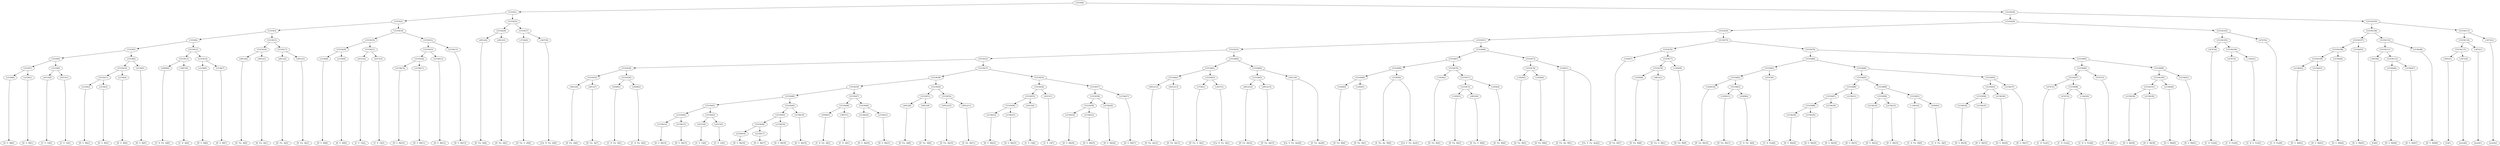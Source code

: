 digraph sample{
"L2156(0)"->"[D  G  B](0)"
"L2156(1)"->"[D  G  B](1)"
"L5319(7)"->"L2156(0)"
"L5319(7)"->"L2156(1)"
"L4315(0)"->"[C  E  G](0)"
"L4315(1)"->"[C  E  G](1)"
"L5319(8)"->"L4315(0)"
"L5319(8)"->"L4315(1)"
"L5319(6)"->"L5319(7)"
"L5319(6)"->"L5319(8)"
"L2156(2)"->"[D  G  B](2)"
"L2156(3)"->"[D  G  B](3)"
"L5319(11)"->"L2156(2)"
"L5319(11)"->"L2156(3)"
"L2156(4)"->"[D  G  B](4)"
"L5319(10)"->"L5319(11)"
"L5319(10)"->"L2156(4)"
"L2156(5)"->"[D  G  B](5)"
"L5319(9)"->"L5319(10)"
"L5319(9)"->"L2156(5)"
"L5319(5)"->"L5319(6)"
"L5319(5)"->"L5319(9)"
"L4569(0)"->"[C  D  Fis  A](0)"
"L3857(0)"->"[C  D  A](0)"
"L5319(13)"->"L4569(0)"
"L5319(13)"->"L3857(0)"
"L2156(6)"->"[D  G  B](6)"
"L2156(7)"->"[D  G  B](7)"
"L5319(14)"->"L2156(6)"
"L5319(14)"->"L2156(7)"
"L5319(12)"->"L5319(13)"
"L5319(12)"->"L5319(14)"
"L5319(4)"->"L5319(5)"
"L5319(4)"->"L5319(12)"
"L4912(0)"->"[D  Fis  A](0)"
"L4912(1)"->"[D  Fis  A](1)"
"L5319(16)"->"L4912(0)"
"L5319(16)"->"L4912(1)"
"L4912(2)"->"[D  Fis  A](2)"
"L4912(3)"->"[D  Fis  A](3)"
"L5319(17)"->"L4912(2)"
"L5319(17)"->"L4912(3)"
"L5319(15)"->"L5319(16)"
"L5319(15)"->"L5319(17)"
"L5319(3)"->"L5319(4)"
"L5319(3)"->"L5319(15)"
"L2156(8)"->"[D  G  B](8)"
"L2156(9)"->"[D  G  B](9)"
"L5319(20)"->"L2156(8)"
"L5319(20)"->"L2156(9)"
"L4315(2)"->"[C  E  G](2)"
"L4315(3)"->"[C  E  G](3)"
"L5319(21)"->"L4315(2)"
"L5319(21)"->"L4315(3)"
"L5319(19)"->"L5319(20)"
"L5319(19)"->"L5319(21)"
"L2156(10)"->"[D  G  B](10)"
"L2156(11)"->"[D  G  B](11)"
"L5319(24)"->"L2156(10)"
"L5319(24)"->"L2156(11)"
"L2156(12)"->"[D  G  B](12)"
"L5319(23)"->"L5319(24)"
"L5319(23)"->"L2156(12)"
"L2156(13)"->"[D  G  B](13)"
"L5319(22)"->"L5319(23)"
"L5319(22)"->"L2156(13)"
"L5319(18)"->"L5319(19)"
"L5319(18)"->"L5319(22)"
"L5319(2)"->"L5319(3)"
"L5319(2)"->"L5319(18)"
"L4912(4)"->"[D  Fis  A](4)"
"L4912(5)"->"[D  Fis  A](5)"
"L5319(26)"->"L4912(4)"
"L5319(26)"->"L4912(5)"
"L3724(0)"->"[D  Fis  G  A](0)"
"L3437(0)"->"[Cis  D  Fis  A](0)"
"L5319(27)"->"L3724(0)"
"L5319(27)"->"L3437(0)"
"L5319(25)"->"L5319(26)"
"L5319(25)"->"L5319(27)"
"L5319(1)"->"L5319(2)"
"L5319(1)"->"L5319(25)"
"L4912(6)"->"[D  Fis  A](6)"
"L4912(7)"->"[D  Fis  A](7)"
"L5319(35)"->"L4912(6)"
"L5319(35)"->"L4912(7)"
"L4569(1)"->"[C  D  Fis  A](1)"
"L4569(2)"->"[C  D  Fis  A](2)"
"L5319(36)"->"L4569(1)"
"L5319(36)"->"L4569(2)"
"L5319(34)"->"L5319(35)"
"L5319(34)"->"L5319(36)"
"L2156(14)"->"[D  G  B](14)"
"L2156(15)"->"[D  G  B](15)"
"L5319(42)"->"L2156(14)"
"L5319(42)"->"L2156(15)"
"L4315(4)"->"[C  E  G](4)"
"L4315(5)"->"[C  E  G](5)"
"L5319(43)"->"L4315(4)"
"L5319(43)"->"L4315(5)"
"L5319(41)"->"L5319(42)"
"L5319(41)"->"L5319(43)"
"L2156(16)"->"[D  G  B](16)"
"L2156(17)"->"[D  G  B](17)"
"L5319(46)"->"L2156(16)"
"L5319(46)"->"L2156(17)"
"L2156(18)"->"[D  G  B](18)"
"L5319(45)"->"L5319(46)"
"L5319(45)"->"L2156(18)"
"L2156(19)"->"[D  G  B](19)"
"L5319(44)"->"L5319(45)"
"L5319(44)"->"L2156(19)"
"L5319(40)"->"L5319(41)"
"L5319(40)"->"L5319(44)"
"L4569(3)"->"[C  D  Fis  A](3)"
"L3857(1)"->"[C  D  A](1)"
"L5319(48)"->"L4569(3)"
"L5319(48)"->"L3857(1)"
"L2156(20)"->"[D  G  B](20)"
"L2156(21)"->"[D  G  B](21)"
"L5319(49)"->"L2156(20)"
"L5319(49)"->"L2156(21)"
"L5319(47)"->"L5319(48)"
"L5319(47)"->"L5319(49)"
"L5319(39)"->"L5319(40)"
"L5319(39)"->"L5319(47)"
"L4912(8)"->"[D  Fis  A](8)"
"L4912(9)"->"[D  Fis  A](9)"
"L5319(51)"->"L4912(8)"
"L5319(51)"->"L4912(9)"
"L4912(10)"->"[D  Fis  A](10)"
"L4912(11)"->"[D  Fis  A](11)"
"L5319(52)"->"L4912(10)"
"L5319(52)"->"L4912(11)"
"L5319(50)"->"L5319(51)"
"L5319(50)"->"L5319(52)"
"L5319(38)"->"L5319(39)"
"L5319(38)"->"L5319(50)"
"L2156(22)"->"[D  G  B](22)"
"L2156(23)"->"[D  G  B](23)"
"L5319(56)"->"L2156(22)"
"L5319(56)"->"L2156(23)"
"L4315(6)"->"[C  E  G](6)"
"L5319(55)"->"L5319(56)"
"L5319(55)"->"L4315(6)"
"L4315(7)"->"[C  E  G](7)"
"L5319(54)"->"L5319(55)"
"L5319(54)"->"L4315(7)"
"L2156(24)"->"[D  G  B](24)"
"L2156(25)"->"[D  G  B](25)"
"L5319(59)"->"L2156(24)"
"L5319(59)"->"L2156(25)"
"L2156(26)"->"[D  G  B](26)"
"L5319(58)"->"L5319(59)"
"L5319(58)"->"L2156(26)"
"L2156(27)"->"[D  G  B](27)"
"L5319(57)"->"L5319(58)"
"L5319(57)"->"L2156(27)"
"L5319(53)"->"L5319(54)"
"L5319(53)"->"L5319(57)"
"L5319(37)"->"L5319(38)"
"L5319(37)"->"L5319(53)"
"L5319(33)"->"L5319(34)"
"L5319(33)"->"L5319(37)"
"L4912(12)"->"[D  Fis  A](12)"
"L4912(13)"->"[D  Fis  A](13)"
"L5319(62)"->"L4912(12)"
"L5319(62)"->"L4912(13)"
"L3724(1)"->"[D  Fis  G  A](1)"
"L3437(1)"->"[Cis  D  Fis  A](1)"
"L5319(63)"->"L3724(1)"
"L5319(63)"->"L3437(1)"
"L5319(61)"->"L5319(62)"
"L5319(61)"->"L5319(63)"
"L4912(14)"->"[D  Fis  A](14)"
"L4912(15)"->"[D  Fis  A](15)"
"L5319(65)"->"L4912(14)"
"L5319(65)"->"L4912(15)"
"L3611(0)"->"[Cis  E  Fis  Ais](0)"
"L3611(0)"->"[E  Fis  Ais](0)"
"L5319(64)"->"L5319(65)"
"L5319(64)"->"L3611(0)"
"L5319(60)"->"L5319(61)"
"L5319(60)"->"L5319(64)"
"L5319(32)"->"L5319(33)"
"L5319(32)"->"L5319(60)"
"L1450(0)"->"[D  Fis  B](0)"
"L1450(1)"->"[D  Fis  B](1)"
"L5319(69)"->"L1450(0)"
"L5319(69)"->"L1450(1)"
"L5185(0)"->"[E  Fis  Ais  B](0)"
"L5185(0)"->"[Cis  E  Fis  Ais](1)"
"L5319(68)"->"L5319(69)"
"L5319(68)"->"L5185(0)"
"L1450(2)"->"[D  Fis  B](2)"
"L1450(3)"->"[D  Fis  B](3)"
"L4832(0)"->"[D  Fis  G  B](0)"
"L5319(72)"->"L1450(3)"
"L5319(72)"->"L4832(0)"
"L1450(4)"->"[D  Fis  B](4)"
"L5319(71)"->"L5319(72)"
"L5319(71)"->"L1450(4)"
"L5319(70)"->"L1450(2)"
"L5319(70)"->"L5319(71)"
"L5319(67)"->"L5319(68)"
"L5319(67)"->"L5319(70)"
"L1450(5)"->"[D  Fis  B](5)"
"L1450(6)"->"[D  Fis  B](6)"
"L5319(74)"->"L1450(5)"
"L5319(74)"->"L1450(6)"
"L5185(1)"->"[E  Fis  Ais  B](1)"
"L5185(1)"->"[Cis  E  Fis  Ais](2)"
"L5319(73)"->"L5319(74)"
"L5319(73)"->"L5185(1)"
"L5319(66)"->"L5319(67)"
"L5319(66)"->"L5319(73)"
"L5319(31)"->"L5319(32)"
"L5319(31)"->"L5319(66)"
"L1450(7)"->"[D  Fis  B](7)"
"L1450(8)"->"[D  Fis  B](8)"
"L4832(1)"->"[D  Fis  G  B](1)"
"L5319(78)"->"L1450(8)"
"L5319(78)"->"L4832(1)"
"L1450(9)"->"[D  Fis  B](9)"
"L5319(77)"->"L5319(78)"
"L5319(77)"->"L1450(9)"
"L5319(76)"->"L1450(7)"
"L5319(76)"->"L5319(77)"
"L1450(10)"->"[D  Fis  B](10)"
"L1450(11)"->"[D  Fis  B](11)"
"L4569(4)"->"[C  D  Fis  A](4)"
"L5319(83)"->"L1450(11)"
"L5319(83)"->"L4569(4)"
"L5319(82)"->"L1450(10)"
"L5319(82)"->"L5319(83)"
"L4747(0)"->"[C  D  Fis](0)"
"L5319(81)"->"L5319(82)"
"L5319(81)"->"L4747(0)"
"L2156(28)"->"[D  G  B](28)"
"L2156(29)"->"[D  G  B](29)"
"L5319(88)"->"L2156(28)"
"L5319(88)"->"L2156(29)"
"L2156(30)"->"[D  G  B](30)"
"L5319(87)"->"L5319(88)"
"L5319(87)"->"L2156(30)"
"L2156(31)"->"[D  G  B](31)"
"L5319(86)"->"L5319(87)"
"L5319(86)"->"L2156(31)"
"L2156(32)"->"[D  G  B](32)"
"L2156(33)"->"[D  G  B](33)"
"L5319(90)"->"L2156(32)"
"L5319(90)"->"L2156(33)"
"L-1401(0)"->"[C  D  Fis  B](0)"
"L4569(5)"->"[C  D  Fis  A](5)"
"L5319(91)"->"L-1401(0)"
"L5319(91)"->"L4569(5)"
"L5319(89)"->"L5319(90)"
"L5319(89)"->"L5319(91)"
"L5319(85)"->"L5319(86)"
"L5319(85)"->"L5319(89)"
"L2156(34)"->"[D  G  B](34)"
"L2156(35)"->"[D  G  B](35)"
"L5319(94)"->"L2156(34)"
"L5319(94)"->"L2156(35)"
"L2156(36)"->"[D  G  B](36)"
"L5319(93)"->"L5319(94)"
"L5319(93)"->"L2156(36)"
"L2156(37)"->"[D  G  B](37)"
"L5319(92)"->"L5319(93)"
"L5319(92)"->"L2156(37)"
"L5319(84)"->"L5319(85)"
"L5319(84)"->"L5319(92)"
"L5319(80)"->"L5319(81)"
"L5319(80)"->"L5319(84)"
"L4747(1)"->"[C  D  Fis](1)"
"L4747(2)"->"[C  D  Fis](2)"
"L-1443(0)"->"[C  D  E  Fis](0)"
"L5319(98)"->"L4747(2)"
"L5319(98)"->"L-1443(0)"
"L5319(97)"->"L4747(1)"
"L5319(97)"->"L5319(98)"
"L4747(3)"->"[C  D  Fis](3)"
"L5319(96)"->"L5319(97)"
"L5319(96)"->"L4747(3)"
"L2156(38)"->"[D  G  B](38)"
"L2156(39)"->"[D  G  B](39)"
"L5319(101)"->"L2156(38)"
"L5319(101)"->"L2156(39)"
"L2156(40)"->"[D  G  B](40)"
"L5319(100)"->"L5319(101)"
"L5319(100)"->"L2156(40)"
"L2156(41)"->"[D  G  B](41)"
"L5319(99)"->"L5319(100)"
"L5319(99)"->"L2156(41)"
"L5319(95)"->"L5319(96)"
"L5319(95)"->"L5319(99)"
"L5319(79)"->"L5319(80)"
"L5319(79)"->"L5319(95)"
"L5319(75)"->"L5319(76)"
"L5319(75)"->"L5319(79)"
"L5319(30)"->"L5319(31)"
"L5319(30)"->"L5319(75)"
"L4747(4)"->"[C  D  Fis](4)"
"L4747(5)"->"[C  D  Fis](5)"
"L-1443(1)"->"[C  D  E  Fis](1)"
"L5319(104)"->"L4747(5)"
"L5319(104)"->"L-1443(1)"
"L5319(103)"->"L4747(4)"
"L5319(103)"->"L5319(104)"
"L4747(6)"->"[C  D  Fis](6)"
"L5319(102)"->"L5319(103)"
"L5319(102)"->"L4747(6)"
"L5319(29)"->"L5319(30)"
"L5319(29)"->"L5319(102)"
"L2156(42)"->"[D  G  B](42)"
"L2156(43)"->"[D  G  B](43)"
"L5319(109)"->"L2156(42)"
"L5319(109)"->"L2156(43)"
"L2156(44)"->"[D  G  B](44)"
"L5319(108)"->"L5319(109)"
"L5319(108)"->"L2156(44)"
"L2156(45)"->"[D  G  B](45)"
"L5319(107)"->"L5319(108)"
"L5319(107)"->"L2156(45)"
"L3953(0)"->"[G](0)"
"L2156(46)"->"[D  G  B](46)"
"L2156(47)"->"[D  G  B](47)"
"L5319(112)"->"L2156(46)"
"L5319(112)"->"L2156(47)"
"L5319(111)"->"L3953(0)"
"L5319(111)"->"L5319(112)"
"L2156(48)"->"[D  G  B](48)"
"L5319(110)"->"L5319(111)"
"L5319(110)"->"L2156(48)"
"L5319(106)"->"L5319(107)"
"L5319(106)"->"L5319(110)"
"L3953(1)"->"[G](1)"
"L3472(0)"->"[rest](0)"
"L5319(115)"->"L3953(1)"
"L5319(115)"->"L3472(0)"
"L3472(1)"->"[rest](1)"
"L5319(114)"->"L5319(115)"
"L5319(114)"->"L3472(1)"
"L3472(2)"->"[rest](2)"
"L5319(113)"->"L5319(114)"
"L5319(113)"->"L3472(2)"
"L5319(105)"->"L5319(106)"
"L5319(105)"->"L5319(113)"
"L5319(28)"->"L5319(29)"
"L5319(28)"->"L5319(105)"
"L5319(0)"->"L5319(1)"
"L5319(0)"->"L5319(28)"
{rank = min; "L5319(0)"}
{rank = same; "L5319(1)"; "L5319(28)";}
{rank = same; "L5319(2)"; "L5319(25)"; "L5319(29)"; "L5319(105)";}
{rank = same; "L5319(3)"; "L5319(18)"; "L5319(26)"; "L5319(27)"; "L5319(30)"; "L5319(102)"; "L5319(106)"; "L5319(113)";}
{rank = same; "L5319(4)"; "L5319(15)"; "L5319(19)"; "L5319(22)"; "L4912(4)"; "L4912(5)"; "L3724(0)"; "L3437(0)"; "L5319(31)"; "L5319(75)"; "L5319(103)"; "L4747(6)"; "L5319(107)"; "L5319(110)"; "L5319(114)"; "L3472(2)";}
{rank = same; "L5319(5)"; "L5319(12)"; "L5319(16)"; "L5319(17)"; "L5319(20)"; "L5319(21)"; "L5319(23)"; "L2156(13)"; "L5319(32)"; "L5319(66)"; "L5319(76)"; "L5319(79)"; "L4747(4)"; "L5319(104)"; "L5319(108)"; "L2156(45)"; "L5319(111)"; "L2156(48)"; "L5319(115)"; "L3472(1)";}
{rank = same; "L5319(6)"; "L5319(9)"; "L5319(13)"; "L5319(14)"; "L4912(0)"; "L4912(1)"; "L4912(2)"; "L4912(3)"; "L2156(8)"; "L2156(9)"; "L4315(2)"; "L4315(3)"; "L5319(24)"; "L2156(12)"; "L5319(33)"; "L5319(60)"; "L5319(67)"; "L5319(73)"; "L1450(7)"; "L5319(77)"; "L5319(80)"; "L5319(95)"; "L4747(5)"; "L-1443(1)"; "L5319(109)"; "L2156(44)"; "L3953(0)"; "L5319(112)"; "L3953(1)"; "L3472(0)";}
{rank = same; "L5319(7)"; "L5319(8)"; "L5319(10)"; "L2156(5)"; "L4569(0)"; "L3857(0)"; "L2156(6)"; "L2156(7)"; "L2156(10)"; "L2156(11)"; "L5319(34)"; "L5319(37)"; "L5319(61)"; "L5319(64)"; "L5319(68)"; "L5319(70)"; "L5319(74)"; "L5185(1)"; "L5319(78)"; "L1450(9)"; "L5319(81)"; "L5319(84)"; "L5319(96)"; "L5319(99)"; "L2156(42)"; "L2156(43)"; "L2156(46)"; "L2156(47)";}
{rank = same; "L2156(0)"; "L2156(1)"; "L4315(0)"; "L4315(1)"; "L5319(11)"; "L2156(4)"; "L5319(35)"; "L5319(36)"; "L5319(38)"; "L5319(53)"; "L5319(62)"; "L5319(63)"; "L5319(65)"; "L3611(0)"; "L5319(69)"; "L5185(0)"; "L1450(2)"; "L5319(71)"; "L1450(5)"; "L1450(6)"; "L1450(8)"; "L4832(1)"; "L5319(82)"; "L4747(0)"; "L5319(85)"; "L5319(92)"; "L5319(97)"; "L4747(3)"; "L5319(100)"; "L2156(41)";}
{rank = same; "L2156(2)"; "L2156(3)"; "L4912(6)"; "L4912(7)"; "L4569(1)"; "L4569(2)"; "L5319(39)"; "L5319(50)"; "L5319(54)"; "L5319(57)"; "L4912(12)"; "L4912(13)"; "L3724(1)"; "L3437(1)"; "L4912(14)"; "L4912(15)"; "L1450(0)"; "L1450(1)"; "L5319(72)"; "L1450(4)"; "L1450(10)"; "L5319(83)"; "L5319(86)"; "L5319(89)"; "L5319(93)"; "L2156(37)"; "L4747(1)"; "L5319(98)"; "L5319(101)"; "L2156(40)";}
{rank = same; "L5319(40)"; "L5319(47)"; "L5319(51)"; "L5319(52)"; "L5319(55)"; "L4315(7)"; "L5319(58)"; "L2156(27)"; "L1450(3)"; "L4832(0)"; "L1450(11)"; "L4569(4)"; "L5319(87)"; "L2156(31)"; "L5319(90)"; "L5319(91)"; "L5319(94)"; "L2156(36)"; "L4747(2)"; "L-1443(0)"; "L2156(38)"; "L2156(39)";}
{rank = same; "L5319(41)"; "L5319(44)"; "L5319(48)"; "L5319(49)"; "L4912(8)"; "L4912(9)"; "L4912(10)"; "L4912(11)"; "L5319(56)"; "L4315(6)"; "L5319(59)"; "L2156(26)"; "L5319(88)"; "L2156(30)"; "L2156(32)"; "L2156(33)"; "L-1401(0)"; "L4569(5)"; "L2156(34)"; "L2156(35)";}
{rank = same; "L5319(42)"; "L5319(43)"; "L5319(45)"; "L2156(19)"; "L4569(3)"; "L3857(1)"; "L2156(20)"; "L2156(21)"; "L2156(22)"; "L2156(23)"; "L2156(24)"; "L2156(25)"; "L2156(28)"; "L2156(29)";}
{rank = same; "L2156(14)"; "L2156(15)"; "L4315(4)"; "L4315(5)"; "L5319(46)"; "L2156(18)";}
{rank = same; "L2156(16)"; "L2156(17)";}
{rank = max; "[C  D  A](0)"; "[C  D  A](1)"; "[C  D  E  Fis](0)"; "[C  D  E  Fis](1)"; "[C  D  Fis  A](0)"; "[C  D  Fis  A](1)"; "[C  D  Fis  A](2)"; "[C  D  Fis  A](3)"; "[C  D  Fis  A](4)"; "[C  D  Fis  A](5)"; "[C  D  Fis  B](0)"; "[C  D  Fis](0)"; "[C  D  Fis](1)"; "[C  D  Fis](2)"; "[C  D  Fis](3)"; "[C  D  Fis](4)"; "[C  D  Fis](5)"; "[C  D  Fis](6)"; "[C  E  G](0)"; "[C  E  G](1)"; "[C  E  G](2)"; "[C  E  G](3)"; "[C  E  G](4)"; "[C  E  G](5)"; "[C  E  G](6)"; "[C  E  G](7)"; "[Cis  D  Fis  A](0)"; "[Cis  D  Fis  A](1)"; "[Cis  E  Fis  Ais](0)"; "[Cis  E  Fis  Ais](1)"; "[Cis  E  Fis  Ais](2)"; "[D  Fis  A](0)"; "[D  Fis  A](1)"; "[D  Fis  A](10)"; "[D  Fis  A](11)"; "[D  Fis  A](12)"; "[D  Fis  A](13)"; "[D  Fis  A](14)"; "[D  Fis  A](15)"; "[D  Fis  A](2)"; "[D  Fis  A](3)"; "[D  Fis  A](4)"; "[D  Fis  A](5)"; "[D  Fis  A](6)"; "[D  Fis  A](7)"; "[D  Fis  A](8)"; "[D  Fis  A](9)"; "[D  Fis  B](0)"; "[D  Fis  B](1)"; "[D  Fis  B](10)"; "[D  Fis  B](11)"; "[D  Fis  B](2)"; "[D  Fis  B](3)"; "[D  Fis  B](4)"; "[D  Fis  B](5)"; "[D  Fis  B](6)"; "[D  Fis  B](7)"; "[D  Fis  B](8)"; "[D  Fis  B](9)"; "[D  Fis  G  A](0)"; "[D  Fis  G  A](1)"; "[D  Fis  G  B](0)"; "[D  Fis  G  B](1)"; "[D  G  B](0)"; "[D  G  B](1)"; "[D  G  B](10)"; "[D  G  B](11)"; "[D  G  B](12)"; "[D  G  B](13)"; "[D  G  B](14)"; "[D  G  B](15)"; "[D  G  B](16)"; "[D  G  B](17)"; "[D  G  B](18)"; "[D  G  B](19)"; "[D  G  B](2)"; "[D  G  B](20)"; "[D  G  B](21)"; "[D  G  B](22)"; "[D  G  B](23)"; "[D  G  B](24)"; "[D  G  B](25)"; "[D  G  B](26)"; "[D  G  B](27)"; "[D  G  B](28)"; "[D  G  B](29)"; "[D  G  B](3)"; "[D  G  B](30)"; "[D  G  B](31)"; "[D  G  B](32)"; "[D  G  B](33)"; "[D  G  B](34)"; "[D  G  B](35)"; "[D  G  B](36)"; "[D  G  B](37)"; "[D  G  B](38)"; "[D  G  B](39)"; "[D  G  B](4)"; "[D  G  B](40)"; "[D  G  B](41)"; "[D  G  B](42)"; "[D  G  B](43)"; "[D  G  B](44)"; "[D  G  B](45)"; "[D  G  B](46)"; "[D  G  B](47)"; "[D  G  B](48)"; "[D  G  B](5)"; "[D  G  B](6)"; "[D  G  B](7)"; "[D  G  B](8)"; "[D  G  B](9)"; "[E  Fis  Ais  B](0)"; "[E  Fis  Ais  B](1)"; "[E  Fis  Ais](0)"; "[G](0)"; "[G](1)"; "[rest](0)"; "[rest](1)"; "[rest](2)";}
}